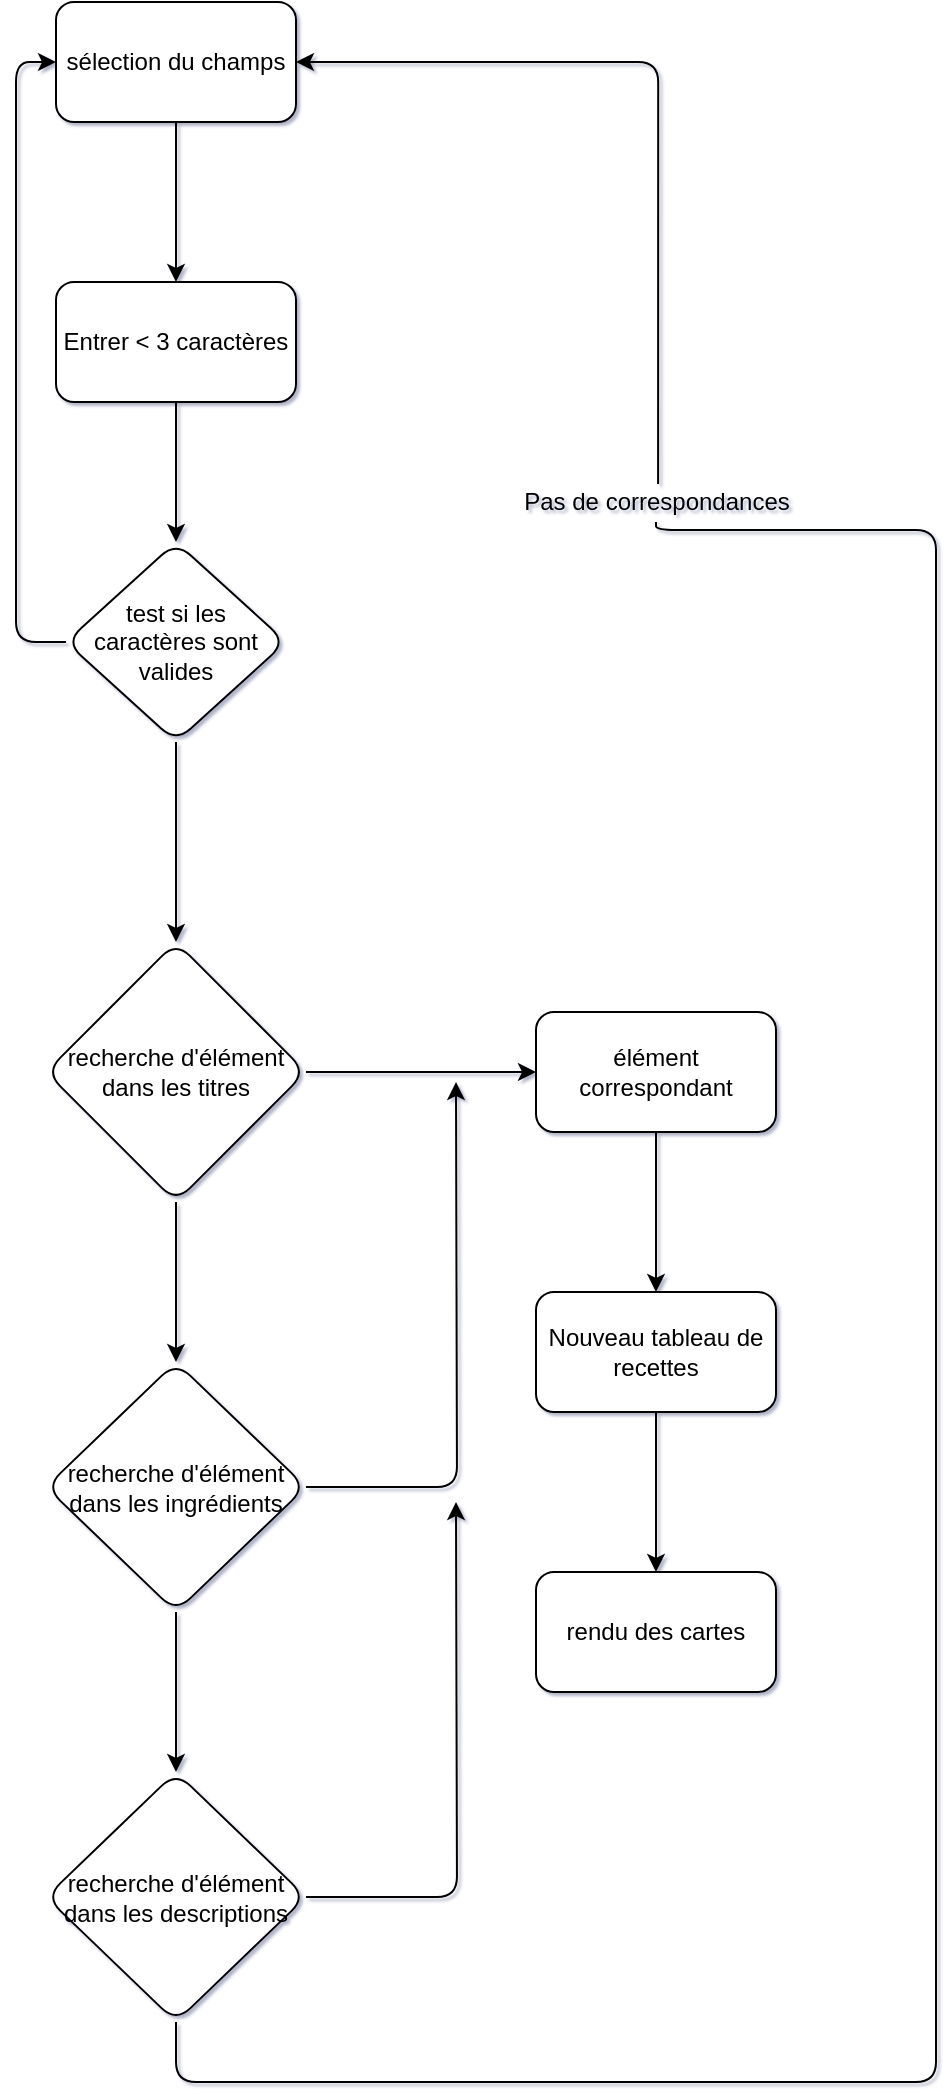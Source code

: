 <mxfile version="18.0.2" type="github">
  <diagram id="eppSwXkaNi2oblWaMij-" name="Page-1">
    <mxGraphModel dx="769" dy="430" grid="1" gridSize="10" guides="1" tooltips="1" connect="1" arrows="1" fold="1" page="1" pageScale="1" pageWidth="850" pageHeight="1100" math="0" shadow="1">
      <root>
        <mxCell id="0" />
        <mxCell id="1" parent="0" />
        <mxCell id="-86XxH-CeaesjkXvvFQx-5" value="" style="edgeStyle=orthogonalEdgeStyle;rounded=1;orthogonalLoop=1;jettySize=auto;html=1;exitX=0.5;exitY=1;exitDx=0;exitDy=0;" edge="1" parent="1" source="-86XxH-CeaesjkXvvFQx-11">
          <mxGeometry relative="1" as="geometry">
            <mxPoint x="140" y="280" as="sourcePoint" />
            <mxPoint x="140" y="310" as="targetPoint" />
            <Array as="points" />
          </mxGeometry>
        </mxCell>
        <mxCell id="-86XxH-CeaesjkXvvFQx-14" value="" style="edgeStyle=orthogonalEdgeStyle;rounded=1;orthogonalLoop=1;jettySize=auto;html=1;entryX=0;entryY=0.5;entryDx=0;entryDy=0;" edge="1" parent="1" source="-86XxH-CeaesjkXvvFQx-4" target="-86XxH-CeaesjkXvvFQx-6">
          <mxGeometry relative="1" as="geometry">
            <mxPoint x="10" y="360" as="targetPoint" />
            <Array as="points">
              <mxPoint x="60" y="360" />
              <mxPoint x="60" y="70" />
            </Array>
          </mxGeometry>
        </mxCell>
        <mxCell id="-86XxH-CeaesjkXvvFQx-16" value="" style="edgeStyle=orthogonalEdgeStyle;rounded=1;orthogonalLoop=1;jettySize=auto;html=1;" edge="1" parent="1" source="-86XxH-CeaesjkXvvFQx-4">
          <mxGeometry relative="1" as="geometry">
            <mxPoint x="140" y="510" as="targetPoint" />
          </mxGeometry>
        </mxCell>
        <mxCell id="-86XxH-CeaesjkXvvFQx-4" value="&lt;span style=&quot;&quot;&gt;test si les caractères sont valides&lt;/span&gt;" style="rhombus;whiteSpace=wrap;html=1;rounded=1;" vertex="1" parent="1">
          <mxGeometry x="85" y="310" width="110" height="100" as="geometry" />
        </mxCell>
        <mxCell id="-86XxH-CeaesjkXvvFQx-12" value="" style="edgeStyle=orthogonalEdgeStyle;rounded=1;orthogonalLoop=1;jettySize=auto;html=1;" edge="1" parent="1" source="-86XxH-CeaesjkXvvFQx-6" target="-86XxH-CeaesjkXvvFQx-11">
          <mxGeometry relative="1" as="geometry" />
        </mxCell>
        <mxCell id="-86XxH-CeaesjkXvvFQx-6" value="sélection du champs" style="whiteSpace=wrap;html=1;rounded=1;" vertex="1" parent="1">
          <mxGeometry x="80" y="40" width="120" height="60" as="geometry" />
        </mxCell>
        <mxCell id="-86XxH-CeaesjkXvvFQx-11" value="Entrer &amp;lt; 3 caractères" style="whiteSpace=wrap;html=1;rounded=1;" vertex="1" parent="1">
          <mxGeometry x="80" y="180" width="120" height="60" as="geometry" />
        </mxCell>
        <mxCell id="-86XxH-CeaesjkXvvFQx-19" value="" style="edgeStyle=orthogonalEdgeStyle;rounded=1;orthogonalLoop=1;jettySize=auto;html=1;" edge="1" parent="1" source="-86XxH-CeaesjkXvvFQx-17" target="-86XxH-CeaesjkXvvFQx-18">
          <mxGeometry relative="1" as="geometry" />
        </mxCell>
        <mxCell id="-86XxH-CeaesjkXvvFQx-21" value="" style="edgeStyle=orthogonalEdgeStyle;rounded=1;orthogonalLoop=1;jettySize=auto;html=1;" edge="1" parent="1" source="-86XxH-CeaesjkXvvFQx-17" target="-86XxH-CeaesjkXvvFQx-20">
          <mxGeometry relative="1" as="geometry" />
        </mxCell>
        <mxCell id="-86XxH-CeaesjkXvvFQx-17" value="&lt;span style=&quot;&quot;&gt;recherche d&#39;élément dans les titres&lt;/span&gt;" style="rhombus;whiteSpace=wrap;html=1;rounded=1;" vertex="1" parent="1">
          <mxGeometry x="75" y="510" width="130" height="130" as="geometry" />
        </mxCell>
        <mxCell id="-86XxH-CeaesjkXvvFQx-29" value="" style="edgeStyle=orthogonalEdgeStyle;rounded=1;orthogonalLoop=1;jettySize=auto;html=1;entryX=1;entryY=0.5;entryDx=0;entryDy=0;startArrow=none;exitX=0.507;exitY=0.05;exitDx=0;exitDy=0;exitPerimeter=0;" edge="1" parent="1" source="-86XxH-CeaesjkXvvFQx-32" target="-86XxH-CeaesjkXvvFQx-6">
          <mxGeometry relative="1" as="geometry">
            <mxPoint x="380" y="128.667" as="targetPoint" />
            <Array as="points" />
          </mxGeometry>
        </mxCell>
        <mxCell id="-86XxH-CeaesjkXvvFQx-31" value="" style="edgeStyle=orthogonalEdgeStyle;rounded=1;orthogonalLoop=1;jettySize=auto;html=1;" edge="1" parent="1" source="-86XxH-CeaesjkXvvFQx-18" target="-86XxH-CeaesjkXvvFQx-30">
          <mxGeometry relative="1" as="geometry" />
        </mxCell>
        <mxCell id="-86XxH-CeaesjkXvvFQx-18" value="élément correspondant" style="whiteSpace=wrap;html=1;rounded=1;" vertex="1" parent="1">
          <mxGeometry x="320" y="545" width="120" height="60" as="geometry" />
        </mxCell>
        <mxCell id="-86XxH-CeaesjkXvvFQx-23" value="" style="edgeStyle=orthogonalEdgeStyle;rounded=1;orthogonalLoop=1;jettySize=auto;html=1;" edge="1" parent="1" source="-86XxH-CeaesjkXvvFQx-20">
          <mxGeometry relative="1" as="geometry">
            <mxPoint x="280" y="580" as="targetPoint" />
          </mxGeometry>
        </mxCell>
        <mxCell id="-86XxH-CeaesjkXvvFQx-25" value="" style="edgeStyle=orthogonalEdgeStyle;rounded=1;orthogonalLoop=1;jettySize=auto;html=1;" edge="1" parent="1" source="-86XxH-CeaesjkXvvFQx-20" target="-86XxH-CeaesjkXvvFQx-24">
          <mxGeometry relative="1" as="geometry" />
        </mxCell>
        <mxCell id="-86XxH-CeaesjkXvvFQx-20" value="&lt;span style=&quot;&quot;&gt;recherche d&#39;élément dans les ingrédients&lt;/span&gt;" style="rhombus;whiteSpace=wrap;html=1;rounded=1;" vertex="1" parent="1">
          <mxGeometry x="75" y="720" width="130" height="125" as="geometry" />
        </mxCell>
        <mxCell id="-86XxH-CeaesjkXvvFQx-27" value="" style="edgeStyle=orthogonalEdgeStyle;rounded=1;orthogonalLoop=1;jettySize=auto;html=1;" edge="1" parent="1" source="-86XxH-CeaesjkXvvFQx-24">
          <mxGeometry relative="1" as="geometry">
            <mxPoint x="280" y="790" as="targetPoint" />
          </mxGeometry>
        </mxCell>
        <mxCell id="-86XxH-CeaesjkXvvFQx-24" value="&lt;span style=&quot;&quot;&gt;recherche d&#39;élément dans les descriptions&lt;/span&gt;" style="rhombus;whiteSpace=wrap;html=1;rounded=1;" vertex="1" parent="1">
          <mxGeometry x="75" y="925" width="130" height="125" as="geometry" />
        </mxCell>
        <mxCell id="-86XxH-CeaesjkXvvFQx-35" value="" style="edgeStyle=orthogonalEdgeStyle;rounded=1;orthogonalLoop=1;jettySize=auto;html=1;" edge="1" parent="1" source="-86XxH-CeaesjkXvvFQx-30" target="-86XxH-CeaesjkXvvFQx-34">
          <mxGeometry relative="1" as="geometry" />
        </mxCell>
        <mxCell id="-86XxH-CeaesjkXvvFQx-30" value="Nouveau tableau de recettes" style="whiteSpace=wrap;html=1;rounded=1;" vertex="1" parent="1">
          <mxGeometry x="320" y="685" width="120" height="60" as="geometry" />
        </mxCell>
        <mxCell id="-86XxH-CeaesjkXvvFQx-32" value="Pas de correspondances" style="text;html=1;align=center;verticalAlign=middle;resizable=0;points=[];autosize=1;strokeColor=none;fillColor=none;rounded=1;" vertex="1" parent="1">
          <mxGeometry x="305" y="280" width="150" height="20" as="geometry" />
        </mxCell>
        <mxCell id="-86XxH-CeaesjkXvvFQx-33" value="" style="edgeStyle=orthogonalEdgeStyle;rounded=1;orthogonalLoop=1;jettySize=auto;html=1;endArrow=none;exitX=0.5;exitY=1;exitDx=0;exitDy=0;" edge="1" parent="1" source="-86XxH-CeaesjkXvvFQx-24">
          <mxGeometry relative="1" as="geometry">
            <mxPoint x="530" y="860" as="sourcePoint" />
            <mxPoint x="380" y="300" as="targetPoint" />
            <Array as="points">
              <mxPoint x="140" y="1080" />
              <mxPoint x="520" y="1080" />
              <mxPoint x="520" y="304" />
              <mxPoint x="380" y="304" />
            </Array>
          </mxGeometry>
        </mxCell>
        <mxCell id="-86XxH-CeaesjkXvvFQx-34" value="rendu des cartes" style="whiteSpace=wrap;html=1;rounded=1;" vertex="1" parent="1">
          <mxGeometry x="320" y="825" width="120" height="60" as="geometry" />
        </mxCell>
      </root>
    </mxGraphModel>
  </diagram>
</mxfile>
